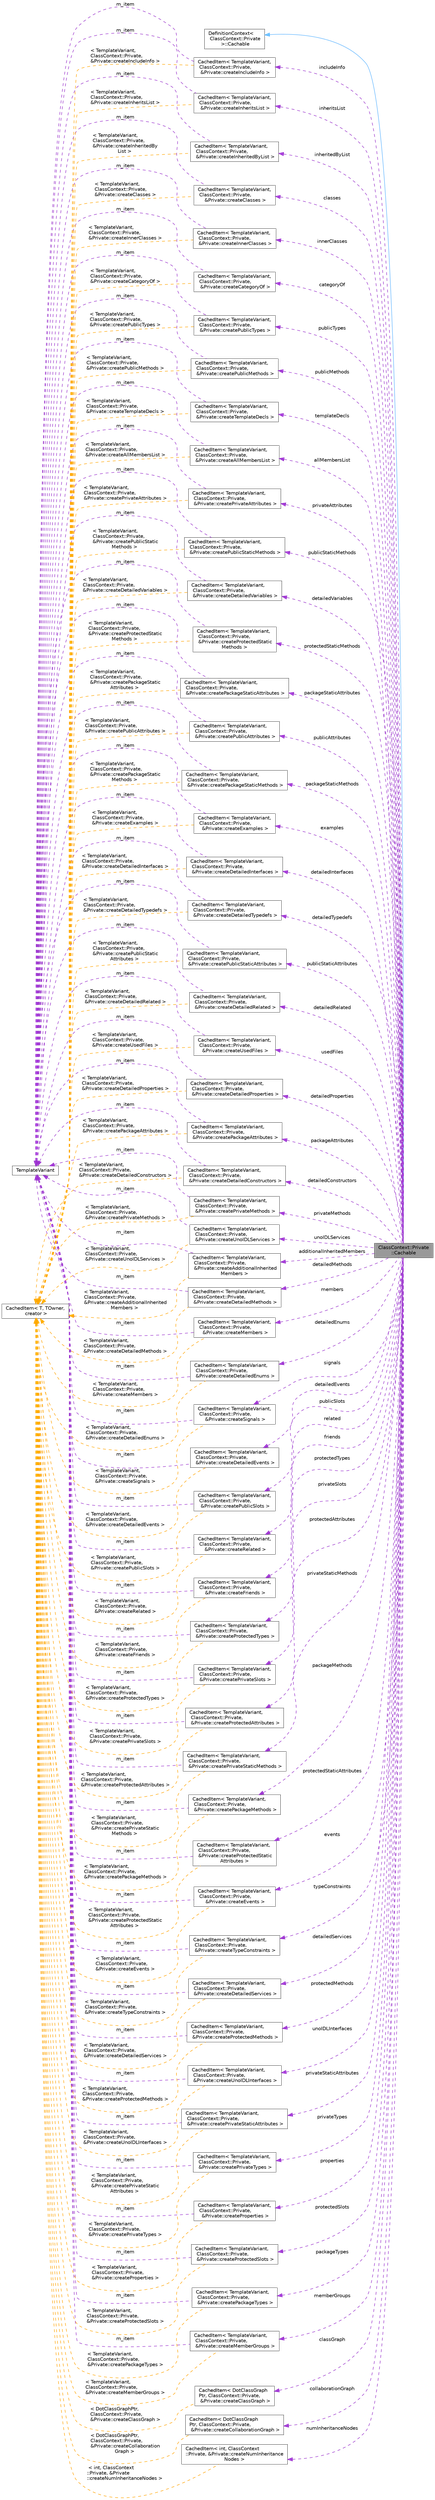 digraph "ClassContext::Private::Cachable"
{
 // INTERACTIVE_SVG=YES
 // LATEX_PDF_SIZE
  bgcolor="transparent";
  edge [fontname=Helvetica,fontsize=10,labelfontname=Helvetica,labelfontsize=10];
  node [fontname=Helvetica,fontsize=10,shape=box,height=0.2,width=0.4];
  rankdir="LR";
  Node1 [label="ClassContext::Private\l::Cachable",height=0.2,width=0.4,color="gray40", fillcolor="grey60", style="filled", fontcolor="black",tooltip=" "];
  Node2 -> Node1 [dir="back",color="steelblue1",style="solid"];
  Node2 [label="DefinitionContext\<\l ClassContext::Private\l \>::Cachable",height=0.2,width=0.4,color="gray40", fillcolor="white", style="filled",tooltip=" "];
  Node3 -> Node1 [dir="back",color="darkorchid3",style="dashed",label=" includeInfo" ];
  Node3 [label="CachedItem\< TemplateVariant,\l ClassContext::Private,\l &Private::createIncludeInfo \>",height=0.2,width=0.4,color="gray40", fillcolor="white", style="filled",URL="$d7/dc1/class_cached_item.html",tooltip=" "];
  Node4 -> Node3 [dir="back",color="darkorchid3",style="dashed",label=" m_item" ];
  Node4 [label="TemplateVariant",height=0.2,width=0.4,color="gray40", fillcolor="white", style="filled",URL="$d1/dba/class_template_variant.html",tooltip="Variant type which can hold one value of a fixed set of types."];
  Node5 -> Node3 [dir="back",color="orange",style="dashed",label=" \< TemplateVariant,\l ClassContext::Private,\l &Private::createIncludeInfo \>" ];
  Node5 [label="CachedItem\< T, TOwner,\l creator \>",height=0.2,width=0.4,color="gray40", fillcolor="white", style="filled",URL="$d7/dc1/class_cached_item.html",tooltip="Wrapper for data that needs to be cached."];
  Node6 -> Node1 [dir="back",color="darkorchid3",style="dashed",label=" inheritsList" ];
  Node6 [label="CachedItem\< TemplateVariant,\l ClassContext::Private,\l &Private::createInheritsList \>",height=0.2,width=0.4,color="gray40", fillcolor="white", style="filled",URL="$d7/dc1/class_cached_item.html",tooltip=" "];
  Node4 -> Node6 [dir="back",color="darkorchid3",style="dashed",label=" m_item" ];
  Node5 -> Node6 [dir="back",color="orange",style="dashed",label=" \< TemplateVariant,\l ClassContext::Private,\l &Private::createInheritsList \>" ];
  Node7 -> Node1 [dir="back",color="darkorchid3",style="dashed",label=" inheritedByList" ];
  Node7 [label="CachedItem\< TemplateVariant,\l ClassContext::Private,\l &Private::createInheritedByList \>",height=0.2,width=0.4,color="gray40", fillcolor="white", style="filled",URL="$d7/dc1/class_cached_item.html",tooltip=" "];
  Node4 -> Node7 [dir="back",color="darkorchid3",style="dashed",label=" m_item" ];
  Node5 -> Node7 [dir="back",color="orange",style="dashed",label=" \< TemplateVariant,\l ClassContext::Private,\l &Private::createInheritedBy\lList \>" ];
  Node8 -> Node1 [dir="back",color="darkorchid3",style="dashed",label=" classGraph" ];
  Node8 [label="CachedItem\< DotClassGraph\lPtr, ClassContext::Private,\l &Private::createClassGraph \>",height=0.2,width=0.4,color="gray40", fillcolor="white", style="filled",URL="$d7/dc1/class_cached_item.html",tooltip=" "];
  Node5 -> Node8 [dir="back",color="orange",style="dashed",label=" \< DotClassGraphPtr,\l ClassContext::Private,\l &Private::createClassGraph \>" ];
  Node9 -> Node1 [dir="back",color="darkorchid3",style="dashed",label=" collaborationGraph" ];
  Node9 [label="CachedItem\< DotClassGraph\lPtr, ClassContext::Private,\l &Private::createCollaborationGraph \>",height=0.2,width=0.4,color="gray40", fillcolor="white", style="filled",URL="$d7/dc1/class_cached_item.html",tooltip=" "];
  Node5 -> Node9 [dir="back",color="orange",style="dashed",label=" \< DotClassGraphPtr,\l ClassContext::Private,\l &Private::createCollaboration\lGraph \>" ];
  Node10 -> Node1 [dir="back",color="darkorchid3",style="dashed",label=" classes" ];
  Node10 [label="CachedItem\< TemplateVariant,\l ClassContext::Private,\l &Private::createClasses \>",height=0.2,width=0.4,color="gray40", fillcolor="white", style="filled",URL="$d7/dc1/class_cached_item.html",tooltip=" "];
  Node4 -> Node10 [dir="back",color="darkorchid3",style="dashed",label=" m_item" ];
  Node5 -> Node10 [dir="back",color="orange",style="dashed",label=" \< TemplateVariant,\l ClassContext::Private,\l &Private::createClasses \>" ];
  Node11 -> Node1 [dir="back",color="darkorchid3",style="dashed",label=" innerClasses" ];
  Node11 [label="CachedItem\< TemplateVariant,\l ClassContext::Private,\l &Private::createInnerClasses \>",height=0.2,width=0.4,color="gray40", fillcolor="white", style="filled",URL="$d7/dc1/class_cached_item.html",tooltip=" "];
  Node4 -> Node11 [dir="back",color="darkorchid3",style="dashed",label=" m_item" ];
  Node5 -> Node11 [dir="back",color="orange",style="dashed",label=" \< TemplateVariant,\l ClassContext::Private,\l &Private::createInnerClasses \>" ];
  Node12 -> Node1 [dir="back",color="darkorchid3",style="dashed",label=" publicTypes" ];
  Node12 [label="CachedItem\< TemplateVariant,\l ClassContext::Private,\l &Private::createPublicTypes \>",height=0.2,width=0.4,color="gray40", fillcolor="white", style="filled",URL="$d7/dc1/class_cached_item.html",tooltip=" "];
  Node4 -> Node12 [dir="back",color="darkorchid3",style="dashed",label=" m_item" ];
  Node5 -> Node12 [dir="back",color="orange",style="dashed",label=" \< TemplateVariant,\l ClassContext::Private,\l &Private::createPublicTypes \>" ];
  Node13 -> Node1 [dir="back",color="darkorchid3",style="dashed",label=" publicMethods" ];
  Node13 [label="CachedItem\< TemplateVariant,\l ClassContext::Private,\l &Private::createPublicMethods \>",height=0.2,width=0.4,color="gray40", fillcolor="white", style="filled",URL="$d7/dc1/class_cached_item.html",tooltip=" "];
  Node4 -> Node13 [dir="back",color="darkorchid3",style="dashed",label=" m_item" ];
  Node5 -> Node13 [dir="back",color="orange",style="dashed",label=" \< TemplateVariant,\l ClassContext::Private,\l &Private::createPublicMethods \>" ];
  Node14 -> Node1 [dir="back",color="darkorchid3",style="dashed",label=" publicStaticMethods" ];
  Node14 [label="CachedItem\< TemplateVariant,\l ClassContext::Private,\l &Private::createPublicStaticMethods \>",height=0.2,width=0.4,color="gray40", fillcolor="white", style="filled",URL="$d7/dc1/class_cached_item.html",tooltip=" "];
  Node4 -> Node14 [dir="back",color="darkorchid3",style="dashed",label=" m_item" ];
  Node5 -> Node14 [dir="back",color="orange",style="dashed",label=" \< TemplateVariant,\l ClassContext::Private,\l &Private::createPublicStatic\lMethods \>" ];
  Node15 -> Node1 [dir="back",color="darkorchid3",style="dashed",label=" publicAttributes" ];
  Node15 [label="CachedItem\< TemplateVariant,\l ClassContext::Private,\l &Private::createPublicAttributes \>",height=0.2,width=0.4,color="gray40", fillcolor="white", style="filled",URL="$d7/dc1/class_cached_item.html",tooltip=" "];
  Node4 -> Node15 [dir="back",color="darkorchid3",style="dashed",label=" m_item" ];
  Node5 -> Node15 [dir="back",color="orange",style="dashed",label=" \< TemplateVariant,\l ClassContext::Private,\l &Private::createPublicAttributes \>" ];
  Node16 -> Node1 [dir="back",color="darkorchid3",style="dashed",label=" publicStaticAttributes" ];
  Node16 [label="CachedItem\< TemplateVariant,\l ClassContext::Private,\l &Private::createPublicStaticAttributes \>",height=0.2,width=0.4,color="gray40", fillcolor="white", style="filled",URL="$d7/dc1/class_cached_item.html",tooltip=" "];
  Node4 -> Node16 [dir="back",color="darkorchid3",style="dashed",label=" m_item" ];
  Node5 -> Node16 [dir="back",color="orange",style="dashed",label=" \< TemplateVariant,\l ClassContext::Private,\l &Private::createPublicStatic\lAttributes \>" ];
  Node17 -> Node1 [dir="back",color="darkorchid3",style="dashed",label=" publicSlots" ];
  Node17 [label="CachedItem\< TemplateVariant,\l ClassContext::Private,\l &Private::createPublicSlots \>",height=0.2,width=0.4,color="gray40", fillcolor="white", style="filled",URL="$d7/dc1/class_cached_item.html",tooltip=" "];
  Node4 -> Node17 [dir="back",color="darkorchid3",style="dashed",label=" m_item" ];
  Node5 -> Node17 [dir="back",color="orange",style="dashed",label=" \< TemplateVariant,\l ClassContext::Private,\l &Private::createPublicSlots \>" ];
  Node18 -> Node1 [dir="back",color="darkorchid3",style="dashed",label=" protectedTypes" ];
  Node18 [label="CachedItem\< TemplateVariant,\l ClassContext::Private,\l &Private::createProtectedTypes \>",height=0.2,width=0.4,color="gray40", fillcolor="white", style="filled",URL="$d7/dc1/class_cached_item.html",tooltip=" "];
  Node4 -> Node18 [dir="back",color="darkorchid3",style="dashed",label=" m_item" ];
  Node5 -> Node18 [dir="back",color="orange",style="dashed",label=" \< TemplateVariant,\l ClassContext::Private,\l &Private::createProtectedTypes \>" ];
  Node19 -> Node1 [dir="back",color="darkorchid3",style="dashed",label=" protectedMethods" ];
  Node19 [label="CachedItem\< TemplateVariant,\l ClassContext::Private,\l &Private::createProtectedMethods \>",height=0.2,width=0.4,color="gray40", fillcolor="white", style="filled",URL="$d7/dc1/class_cached_item.html",tooltip=" "];
  Node4 -> Node19 [dir="back",color="darkorchid3",style="dashed",label=" m_item" ];
  Node5 -> Node19 [dir="back",color="orange",style="dashed",label=" \< TemplateVariant,\l ClassContext::Private,\l &Private::createProtectedMethods \>" ];
  Node20 -> Node1 [dir="back",color="darkorchid3",style="dashed",label=" protectedStaticMethods" ];
  Node20 [label="CachedItem\< TemplateVariant,\l ClassContext::Private,\l &Private::createProtectedStatic\lMethods \>",height=0.2,width=0.4,color="gray40", fillcolor="white", style="filled",URL="$d7/dc1/class_cached_item.html",tooltip=" "];
  Node4 -> Node20 [dir="back",color="darkorchid3",style="dashed",label=" m_item" ];
  Node5 -> Node20 [dir="back",color="orange",style="dashed",label=" \< TemplateVariant,\l ClassContext::Private,\l &Private::createProtectedStatic\lMethods \>" ];
  Node21 -> Node1 [dir="back",color="darkorchid3",style="dashed",label=" protectedAttributes" ];
  Node21 [label="CachedItem\< TemplateVariant,\l ClassContext::Private,\l &Private::createProtectedAttributes \>",height=0.2,width=0.4,color="gray40", fillcolor="white", style="filled",URL="$d7/dc1/class_cached_item.html",tooltip=" "];
  Node4 -> Node21 [dir="back",color="darkorchid3",style="dashed",label=" m_item" ];
  Node5 -> Node21 [dir="back",color="orange",style="dashed",label=" \< TemplateVariant,\l ClassContext::Private,\l &Private::createProtectedAttributes \>" ];
  Node22 -> Node1 [dir="back",color="darkorchid3",style="dashed",label=" protectedStaticAttributes" ];
  Node22 [label="CachedItem\< TemplateVariant,\l ClassContext::Private,\l &Private::createProtectedStatic\lAttributes \>",height=0.2,width=0.4,color="gray40", fillcolor="white", style="filled",URL="$d7/dc1/class_cached_item.html",tooltip=" "];
  Node4 -> Node22 [dir="back",color="darkorchid3",style="dashed",label=" m_item" ];
  Node5 -> Node22 [dir="back",color="orange",style="dashed",label=" \< TemplateVariant,\l ClassContext::Private,\l &Private::createProtectedStatic\lAttributes \>" ];
  Node23 -> Node1 [dir="back",color="darkorchid3",style="dashed",label=" protectedSlots" ];
  Node23 [label="CachedItem\< TemplateVariant,\l ClassContext::Private,\l &Private::createProtectedSlots \>",height=0.2,width=0.4,color="gray40", fillcolor="white", style="filled",URL="$d7/dc1/class_cached_item.html",tooltip=" "];
  Node4 -> Node23 [dir="back",color="darkorchid3",style="dashed",label=" m_item" ];
  Node5 -> Node23 [dir="back",color="orange",style="dashed",label=" \< TemplateVariant,\l ClassContext::Private,\l &Private::createProtectedSlots \>" ];
  Node24 -> Node1 [dir="back",color="darkorchid3",style="dashed",label=" privateTypes" ];
  Node24 [label="CachedItem\< TemplateVariant,\l ClassContext::Private,\l &Private::createPrivateTypes \>",height=0.2,width=0.4,color="gray40", fillcolor="white", style="filled",URL="$d7/dc1/class_cached_item.html",tooltip=" "];
  Node4 -> Node24 [dir="back",color="darkorchid3",style="dashed",label=" m_item" ];
  Node5 -> Node24 [dir="back",color="orange",style="dashed",label=" \< TemplateVariant,\l ClassContext::Private,\l &Private::createPrivateTypes \>" ];
  Node25 -> Node1 [dir="back",color="darkorchid3",style="dashed",label=" privateMethods" ];
  Node25 [label="CachedItem\< TemplateVariant,\l ClassContext::Private,\l &Private::createPrivateMethods \>",height=0.2,width=0.4,color="gray40", fillcolor="white", style="filled",URL="$d7/dc1/class_cached_item.html",tooltip=" "];
  Node4 -> Node25 [dir="back",color="darkorchid3",style="dashed",label=" m_item" ];
  Node5 -> Node25 [dir="back",color="orange",style="dashed",label=" \< TemplateVariant,\l ClassContext::Private,\l &Private::createPrivateMethods \>" ];
  Node26 -> Node1 [dir="back",color="darkorchid3",style="dashed",label=" privateStaticMethods" ];
  Node26 [label="CachedItem\< TemplateVariant,\l ClassContext::Private,\l &Private::createPrivateStaticMethods \>",height=0.2,width=0.4,color="gray40", fillcolor="white", style="filled",URL="$d7/dc1/class_cached_item.html",tooltip=" "];
  Node4 -> Node26 [dir="back",color="darkorchid3",style="dashed",label=" m_item" ];
  Node5 -> Node26 [dir="back",color="orange",style="dashed",label=" \< TemplateVariant,\l ClassContext::Private,\l &Private::createPrivateStatic\lMethods \>" ];
  Node27 -> Node1 [dir="back",color="darkorchid3",style="dashed",label=" privateAttributes" ];
  Node27 [label="CachedItem\< TemplateVariant,\l ClassContext::Private,\l &Private::createPrivateAttributes \>",height=0.2,width=0.4,color="gray40", fillcolor="white", style="filled",URL="$d7/dc1/class_cached_item.html",tooltip=" "];
  Node4 -> Node27 [dir="back",color="darkorchid3",style="dashed",label=" m_item" ];
  Node5 -> Node27 [dir="back",color="orange",style="dashed",label=" \< TemplateVariant,\l ClassContext::Private,\l &Private::createPrivateAttributes \>" ];
  Node28 -> Node1 [dir="back",color="darkorchid3",style="dashed",label=" privateStaticAttributes" ];
  Node28 [label="CachedItem\< TemplateVariant,\l ClassContext::Private,\l &Private::createPrivateStaticAttributes \>",height=0.2,width=0.4,color="gray40", fillcolor="white", style="filled",URL="$d7/dc1/class_cached_item.html",tooltip=" "];
  Node4 -> Node28 [dir="back",color="darkorchid3",style="dashed",label=" m_item" ];
  Node5 -> Node28 [dir="back",color="orange",style="dashed",label=" \< TemplateVariant,\l ClassContext::Private,\l &Private::createPrivateStatic\lAttributes \>" ];
  Node29 -> Node1 [dir="back",color="darkorchid3",style="dashed",label=" privateSlots" ];
  Node29 [label="CachedItem\< TemplateVariant,\l ClassContext::Private,\l &Private::createPrivateSlots \>",height=0.2,width=0.4,color="gray40", fillcolor="white", style="filled",URL="$d7/dc1/class_cached_item.html",tooltip=" "];
  Node4 -> Node29 [dir="back",color="darkorchid3",style="dashed",label=" m_item" ];
  Node5 -> Node29 [dir="back",color="orange",style="dashed",label=" \< TemplateVariant,\l ClassContext::Private,\l &Private::createPrivateSlots \>" ];
  Node30 -> Node1 [dir="back",color="darkorchid3",style="dashed",label=" packageTypes" ];
  Node30 [label="CachedItem\< TemplateVariant,\l ClassContext::Private,\l &Private::createPackageTypes \>",height=0.2,width=0.4,color="gray40", fillcolor="white", style="filled",URL="$d7/dc1/class_cached_item.html",tooltip=" "];
  Node4 -> Node30 [dir="back",color="darkorchid3",style="dashed",label=" m_item" ];
  Node5 -> Node30 [dir="back",color="orange",style="dashed",label=" \< TemplateVariant,\l ClassContext::Private,\l &Private::createPackageTypes \>" ];
  Node31 -> Node1 [dir="back",color="darkorchid3",style="dashed",label=" packageMethods" ];
  Node31 [label="CachedItem\< TemplateVariant,\l ClassContext::Private,\l &Private::createPackageMethods \>",height=0.2,width=0.4,color="gray40", fillcolor="white", style="filled",URL="$d7/dc1/class_cached_item.html",tooltip=" "];
  Node4 -> Node31 [dir="back",color="darkorchid3",style="dashed",label=" m_item" ];
  Node5 -> Node31 [dir="back",color="orange",style="dashed",label=" \< TemplateVariant,\l ClassContext::Private,\l &Private::createPackageMethods \>" ];
  Node32 -> Node1 [dir="back",color="darkorchid3",style="dashed",label=" packageStaticMethods" ];
  Node32 [label="CachedItem\< TemplateVariant,\l ClassContext::Private,\l &Private::createPackageStaticMethods \>",height=0.2,width=0.4,color="gray40", fillcolor="white", style="filled",URL="$d7/dc1/class_cached_item.html",tooltip=" "];
  Node4 -> Node32 [dir="back",color="darkorchid3",style="dashed",label=" m_item" ];
  Node5 -> Node32 [dir="back",color="orange",style="dashed",label=" \< TemplateVariant,\l ClassContext::Private,\l &Private::createPackageStatic\lMethods \>" ];
  Node33 -> Node1 [dir="back",color="darkorchid3",style="dashed",label=" packageAttributes" ];
  Node33 [label="CachedItem\< TemplateVariant,\l ClassContext::Private,\l &Private::createPackageAttributes \>",height=0.2,width=0.4,color="gray40", fillcolor="white", style="filled",URL="$d7/dc1/class_cached_item.html",tooltip=" "];
  Node4 -> Node33 [dir="back",color="darkorchid3",style="dashed",label=" m_item" ];
  Node5 -> Node33 [dir="back",color="orange",style="dashed",label=" \< TemplateVariant,\l ClassContext::Private,\l &Private::createPackageAttributes \>" ];
  Node34 -> Node1 [dir="back",color="darkorchid3",style="dashed",label=" packageStaticAttributes" ];
  Node34 [label="CachedItem\< TemplateVariant,\l ClassContext::Private,\l &Private::createPackageStaticAttributes \>",height=0.2,width=0.4,color="gray40", fillcolor="white", style="filled",URL="$d7/dc1/class_cached_item.html",tooltip=" "];
  Node4 -> Node34 [dir="back",color="darkorchid3",style="dashed",label=" m_item" ];
  Node5 -> Node34 [dir="back",color="orange",style="dashed",label=" \< TemplateVariant,\l ClassContext::Private,\l &Private::createPackageStatic\lAttributes \>" ];
  Node35 -> Node1 [dir="back",color="darkorchid3",style="dashed",label=" unoIDLServices" ];
  Node35 [label="CachedItem\< TemplateVariant,\l ClassContext::Private,\l &Private::createUnoIDLServices \>",height=0.2,width=0.4,color="gray40", fillcolor="white", style="filled",URL="$d7/dc1/class_cached_item.html",tooltip=" "];
  Node4 -> Node35 [dir="back",color="darkorchid3",style="dashed",label=" m_item" ];
  Node5 -> Node35 [dir="back",color="orange",style="dashed",label=" \< TemplateVariant,\l ClassContext::Private,\l &Private::createUnoIDLServices \>" ];
  Node36 -> Node1 [dir="back",color="darkorchid3",style="dashed",label=" unoIDLInterfaces" ];
  Node36 [label="CachedItem\< TemplateVariant,\l ClassContext::Private,\l &Private::createUnoIDLInterfaces \>",height=0.2,width=0.4,color="gray40", fillcolor="white", style="filled",URL="$d7/dc1/class_cached_item.html",tooltip=" "];
  Node4 -> Node36 [dir="back",color="darkorchid3",style="dashed",label=" m_item" ];
  Node5 -> Node36 [dir="back",color="orange",style="dashed",label=" \< TemplateVariant,\l ClassContext::Private,\l &Private::createUnoIDLInterfaces \>" ];
  Node37 -> Node1 [dir="back",color="darkorchid3",style="dashed",label=" signals" ];
  Node37 [label="CachedItem\< TemplateVariant,\l ClassContext::Private,\l &Private::createSignals \>",height=0.2,width=0.4,color="gray40", fillcolor="white", style="filled",URL="$d7/dc1/class_cached_item.html",tooltip=" "];
  Node4 -> Node37 [dir="back",color="darkorchid3",style="dashed",label=" m_item" ];
  Node5 -> Node37 [dir="back",color="orange",style="dashed",label=" \< TemplateVariant,\l ClassContext::Private,\l &Private::createSignals \>" ];
  Node38 -> Node1 [dir="back",color="darkorchid3",style="dashed",label=" properties" ];
  Node38 [label="CachedItem\< TemplateVariant,\l ClassContext::Private,\l &Private::createProperties \>",height=0.2,width=0.4,color="gray40", fillcolor="white", style="filled",URL="$d7/dc1/class_cached_item.html",tooltip=" "];
  Node4 -> Node38 [dir="back",color="darkorchid3",style="dashed",label=" m_item" ];
  Node5 -> Node38 [dir="back",color="orange",style="dashed",label=" \< TemplateVariant,\l ClassContext::Private,\l &Private::createProperties \>" ];
  Node39 -> Node1 [dir="back",color="darkorchid3",style="dashed",label=" events" ];
  Node39 [label="CachedItem\< TemplateVariant,\l ClassContext::Private,\l &Private::createEvents \>",height=0.2,width=0.4,color="gray40", fillcolor="white", style="filled",URL="$d7/dc1/class_cached_item.html",tooltip=" "];
  Node4 -> Node39 [dir="back",color="darkorchid3",style="dashed",label=" m_item" ];
  Node5 -> Node39 [dir="back",color="orange",style="dashed",label=" \< TemplateVariant,\l ClassContext::Private,\l &Private::createEvents \>" ];
  Node40 -> Node1 [dir="back",color="darkorchid3",style="dashed",label=" friends" ];
  Node40 [label="CachedItem\< TemplateVariant,\l ClassContext::Private,\l &Private::createFriends \>",height=0.2,width=0.4,color="gray40", fillcolor="white", style="filled",URL="$d7/dc1/class_cached_item.html",tooltip=" "];
  Node4 -> Node40 [dir="back",color="darkorchid3",style="dashed",label=" m_item" ];
  Node5 -> Node40 [dir="back",color="orange",style="dashed",label=" \< TemplateVariant,\l ClassContext::Private,\l &Private::createFriends \>" ];
  Node41 -> Node1 [dir="back",color="darkorchid3",style="dashed",label=" related" ];
  Node41 [label="CachedItem\< TemplateVariant,\l ClassContext::Private,\l &Private::createRelated \>",height=0.2,width=0.4,color="gray40", fillcolor="white", style="filled",URL="$d7/dc1/class_cached_item.html",tooltip=" "];
  Node4 -> Node41 [dir="back",color="darkorchid3",style="dashed",label=" m_item" ];
  Node5 -> Node41 [dir="back",color="orange",style="dashed",label=" \< TemplateVariant,\l ClassContext::Private,\l &Private::createRelated \>" ];
  Node42 -> Node1 [dir="back",color="darkorchid3",style="dashed",label=" detailedTypedefs" ];
  Node42 [label="CachedItem\< TemplateVariant,\l ClassContext::Private,\l &Private::createDetailedTypedefs \>",height=0.2,width=0.4,color="gray40", fillcolor="white", style="filled",URL="$d7/dc1/class_cached_item.html",tooltip=" "];
  Node4 -> Node42 [dir="back",color="darkorchid3",style="dashed",label=" m_item" ];
  Node5 -> Node42 [dir="back",color="orange",style="dashed",label=" \< TemplateVariant,\l ClassContext::Private,\l &Private::createDetailedTypedefs \>" ];
  Node43 -> Node1 [dir="back",color="darkorchid3",style="dashed",label=" detailedEnums" ];
  Node43 [label="CachedItem\< TemplateVariant,\l ClassContext::Private,\l &Private::createDetailedEnums \>",height=0.2,width=0.4,color="gray40", fillcolor="white", style="filled",URL="$d7/dc1/class_cached_item.html",tooltip=" "];
  Node4 -> Node43 [dir="back",color="darkorchid3",style="dashed",label=" m_item" ];
  Node5 -> Node43 [dir="back",color="orange",style="dashed",label=" \< TemplateVariant,\l ClassContext::Private,\l &Private::createDetailedEnums \>" ];
  Node44 -> Node1 [dir="back",color="darkorchid3",style="dashed",label=" detailedServices" ];
  Node44 [label="CachedItem\< TemplateVariant,\l ClassContext::Private,\l &Private::createDetailedServices \>",height=0.2,width=0.4,color="gray40", fillcolor="white", style="filled",URL="$d7/dc1/class_cached_item.html",tooltip=" "];
  Node4 -> Node44 [dir="back",color="darkorchid3",style="dashed",label=" m_item" ];
  Node5 -> Node44 [dir="back",color="orange",style="dashed",label=" \< TemplateVariant,\l ClassContext::Private,\l &Private::createDetailedServices \>" ];
  Node45 -> Node1 [dir="back",color="darkorchid3",style="dashed",label=" detailedInterfaces" ];
  Node45 [label="CachedItem\< TemplateVariant,\l ClassContext::Private,\l &Private::createDetailedInterfaces \>",height=0.2,width=0.4,color="gray40", fillcolor="white", style="filled",URL="$d7/dc1/class_cached_item.html",tooltip=" "];
  Node4 -> Node45 [dir="back",color="darkorchid3",style="dashed",label=" m_item" ];
  Node5 -> Node45 [dir="back",color="orange",style="dashed",label=" \< TemplateVariant,\l ClassContext::Private,\l &Private::createDetailedInterfaces \>" ];
  Node46 -> Node1 [dir="back",color="darkorchid3",style="dashed",label=" detailedConstructors" ];
  Node46 [label="CachedItem\< TemplateVariant,\l ClassContext::Private,\l &Private::createDetailedConstructors \>",height=0.2,width=0.4,color="gray40", fillcolor="white", style="filled",URL="$d7/dc1/class_cached_item.html",tooltip=" "];
  Node4 -> Node46 [dir="back",color="darkorchid3",style="dashed",label=" m_item" ];
  Node5 -> Node46 [dir="back",color="orange",style="dashed",label=" \< TemplateVariant,\l ClassContext::Private,\l &Private::createDetailedConstructors \>" ];
  Node47 -> Node1 [dir="back",color="darkorchid3",style="dashed",label=" detailedMethods" ];
  Node47 [label="CachedItem\< TemplateVariant,\l ClassContext::Private,\l &Private::createDetailedMethods \>",height=0.2,width=0.4,color="gray40", fillcolor="white", style="filled",URL="$d7/dc1/class_cached_item.html",tooltip=" "];
  Node4 -> Node47 [dir="back",color="darkorchid3",style="dashed",label=" m_item" ];
  Node5 -> Node47 [dir="back",color="orange",style="dashed",label=" \< TemplateVariant,\l ClassContext::Private,\l &Private::createDetailedMethods \>" ];
  Node48 -> Node1 [dir="back",color="darkorchid3",style="dashed",label=" detailedRelated" ];
  Node48 [label="CachedItem\< TemplateVariant,\l ClassContext::Private,\l &Private::createDetailedRelated \>",height=0.2,width=0.4,color="gray40", fillcolor="white", style="filled",URL="$d7/dc1/class_cached_item.html",tooltip=" "];
  Node4 -> Node48 [dir="back",color="darkorchid3",style="dashed",label=" m_item" ];
  Node5 -> Node48 [dir="back",color="orange",style="dashed",label=" \< TemplateVariant,\l ClassContext::Private,\l &Private::createDetailedRelated \>" ];
  Node49 -> Node1 [dir="back",color="darkorchid3",style="dashed",label=" detailedVariables" ];
  Node49 [label="CachedItem\< TemplateVariant,\l ClassContext::Private,\l &Private::createDetailedVariables \>",height=0.2,width=0.4,color="gray40", fillcolor="white", style="filled",URL="$d7/dc1/class_cached_item.html",tooltip=" "];
  Node4 -> Node49 [dir="back",color="darkorchid3",style="dashed",label=" m_item" ];
  Node5 -> Node49 [dir="back",color="orange",style="dashed",label=" \< TemplateVariant,\l ClassContext::Private,\l &Private::createDetailedVariables \>" ];
  Node50 -> Node1 [dir="back",color="darkorchid3",style="dashed",label=" detailedProperties" ];
  Node50 [label="CachedItem\< TemplateVariant,\l ClassContext::Private,\l &Private::createDetailedProperties \>",height=0.2,width=0.4,color="gray40", fillcolor="white", style="filled",URL="$d7/dc1/class_cached_item.html",tooltip=" "];
  Node4 -> Node50 [dir="back",color="darkorchid3",style="dashed",label=" m_item" ];
  Node5 -> Node50 [dir="back",color="orange",style="dashed",label=" \< TemplateVariant,\l ClassContext::Private,\l &Private::createDetailedProperties \>" ];
  Node51 -> Node1 [dir="back",color="darkorchid3",style="dashed",label=" detailedEvents" ];
  Node51 [label="CachedItem\< TemplateVariant,\l ClassContext::Private,\l &Private::createDetailedEvents \>",height=0.2,width=0.4,color="gray40", fillcolor="white", style="filled",URL="$d7/dc1/class_cached_item.html",tooltip=" "];
  Node4 -> Node51 [dir="back",color="darkorchid3",style="dashed",label=" m_item" ];
  Node5 -> Node51 [dir="back",color="orange",style="dashed",label=" \< TemplateVariant,\l ClassContext::Private,\l &Private::createDetailedEvents \>" ];
  Node52 -> Node1 [dir="back",color="darkorchid3",style="dashed",label=" memberGroups" ];
  Node52 [label="CachedItem\< TemplateVariant,\l ClassContext::Private,\l &Private::createMemberGroups \>",height=0.2,width=0.4,color="gray40", fillcolor="white", style="filled",URL="$d7/dc1/class_cached_item.html",tooltip=" "];
  Node4 -> Node52 [dir="back",color="darkorchid3",style="dashed",label=" m_item" ];
  Node5 -> Node52 [dir="back",color="orange",style="dashed",label=" \< TemplateVariant,\l ClassContext::Private,\l &Private::createMemberGroups \>" ];
  Node53 -> Node1 [dir="back",color="darkorchid3",style="dashed",label=" allMembersList" ];
  Node53 [label="CachedItem\< TemplateVariant,\l ClassContext::Private,\l &Private::createAllMembersList \>",height=0.2,width=0.4,color="gray40", fillcolor="white", style="filled",URL="$d7/dc1/class_cached_item.html",tooltip=" "];
  Node4 -> Node53 [dir="back",color="darkorchid3",style="dashed",label=" m_item" ];
  Node5 -> Node53 [dir="back",color="orange",style="dashed",label=" \< TemplateVariant,\l ClassContext::Private,\l &Private::createAllMembersList \>" ];
  Node54 -> Node1 [dir="back",color="darkorchid3",style="dashed",label=" typeConstraints" ];
  Node54 [label="CachedItem\< TemplateVariant,\l ClassContext::Private,\l &Private::createTypeConstraints \>",height=0.2,width=0.4,color="gray40", fillcolor="white", style="filled",URL="$d7/dc1/class_cached_item.html",tooltip=" "];
  Node4 -> Node54 [dir="back",color="darkorchid3",style="dashed",label=" m_item" ];
  Node5 -> Node54 [dir="back",color="orange",style="dashed",label=" \< TemplateVariant,\l ClassContext::Private,\l &Private::createTypeConstraints \>" ];
  Node55 -> Node1 [dir="back",color="darkorchid3",style="dashed",label=" examples" ];
  Node55 [label="CachedItem\< TemplateVariant,\l ClassContext::Private,\l &Private::createExamples \>",height=0.2,width=0.4,color="gray40", fillcolor="white", style="filled",URL="$d7/dc1/class_cached_item.html",tooltip=" "];
  Node4 -> Node55 [dir="back",color="darkorchid3",style="dashed",label=" m_item" ];
  Node5 -> Node55 [dir="back",color="orange",style="dashed",label=" \< TemplateVariant,\l ClassContext::Private,\l &Private::createExamples \>" ];
  Node56 -> Node1 [dir="back",color="darkorchid3",style="dashed",label=" templateDecls" ];
  Node56 [label="CachedItem\< TemplateVariant,\l ClassContext::Private,\l &Private::createTemplateDecls \>",height=0.2,width=0.4,color="gray40", fillcolor="white", style="filled",URL="$d7/dc1/class_cached_item.html",tooltip=" "];
  Node4 -> Node56 [dir="back",color="darkorchid3",style="dashed",label=" m_item" ];
  Node5 -> Node56 [dir="back",color="orange",style="dashed",label=" \< TemplateVariant,\l ClassContext::Private,\l &Private::createTemplateDecls \>" ];
  Node57 -> Node1 [dir="back",color="darkorchid3",style="dashed",label=" additionalInheritedMembers" ];
  Node57 [label="CachedItem\< TemplateVariant,\l ClassContext::Private,\l &Private::createAdditionalInherited\lMembers \>",height=0.2,width=0.4,color="gray40", fillcolor="white", style="filled",URL="$d7/dc1/class_cached_item.html",tooltip=" "];
  Node4 -> Node57 [dir="back",color="darkorchid3",style="dashed",label=" m_item" ];
  Node5 -> Node57 [dir="back",color="orange",style="dashed",label=" \< TemplateVariant,\l ClassContext::Private,\l &Private::createAdditionalInherited\lMembers \>" ];
  Node58 -> Node1 [dir="back",color="darkorchid3",style="dashed",label=" members" ];
  Node58 [label="CachedItem\< TemplateVariant,\l ClassContext::Private,\l &Private::createMembers \>",height=0.2,width=0.4,color="gray40", fillcolor="white", style="filled",URL="$d7/dc1/class_cached_item.html",tooltip=" "];
  Node4 -> Node58 [dir="back",color="darkorchid3",style="dashed",label=" m_item" ];
  Node5 -> Node58 [dir="back",color="orange",style="dashed",label=" \< TemplateVariant,\l ClassContext::Private,\l &Private::createMembers \>" ];
  Node59 -> Node1 [dir="back",color="darkorchid3",style="dashed",label=" usedFiles" ];
  Node59 [label="CachedItem\< TemplateVariant,\l ClassContext::Private,\l &Private::createUsedFiles \>",height=0.2,width=0.4,color="gray40", fillcolor="white", style="filled",URL="$d7/dc1/class_cached_item.html",tooltip=" "];
  Node4 -> Node59 [dir="back",color="darkorchid3",style="dashed",label=" m_item" ];
  Node5 -> Node59 [dir="back",color="orange",style="dashed",label=" \< TemplateVariant,\l ClassContext::Private,\l &Private::createUsedFiles \>" ];
  Node60 -> Node1 [dir="back",color="darkorchid3",style="dashed",label=" categoryOf" ];
  Node60 [label="CachedItem\< TemplateVariant,\l ClassContext::Private,\l &Private::createCategoryOf \>",height=0.2,width=0.4,color="gray40", fillcolor="white", style="filled",URL="$d7/dc1/class_cached_item.html",tooltip=" "];
  Node4 -> Node60 [dir="back",color="darkorchid3",style="dashed",label=" m_item" ];
  Node5 -> Node60 [dir="back",color="orange",style="dashed",label=" \< TemplateVariant,\l ClassContext::Private,\l &Private::createCategoryOf \>" ];
  Node61 -> Node1 [dir="back",color="darkorchid3",style="dashed",label=" numInheritanceNodes" ];
  Node61 [label="CachedItem\< int, ClassContext\l::Private, &Private::createNumInheritance\lNodes \>",height=0.2,width=0.4,color="gray40", fillcolor="white", style="filled",URL="$d7/dc1/class_cached_item.html",tooltip=" "];
  Node5 -> Node61 [dir="back",color="orange",style="dashed",label=" \< int, ClassContext\l::Private, &Private\l::createNumInheritanceNodes \>" ];
}
